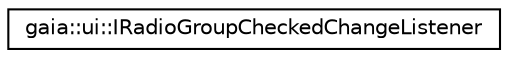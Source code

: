 digraph G
{
  edge [fontname="Helvetica",fontsize="10",labelfontname="Helvetica",labelfontsize="10"];
  node [fontname="Helvetica",fontsize="10",shape=record];
  rankdir=LR;
  Node1 [label="gaia::ui::IRadioGroupCheckedChangeListener",height=0.2,width=0.4,color="black", fillcolor="white", style="filled",URL="$da/d1a/classgaia_1_1ui_1_1_i_radio_group_checked_change_listener.html",tooltip="Interface definition for a callback to be invoked when the checked radio button changed in this group..."];
}
